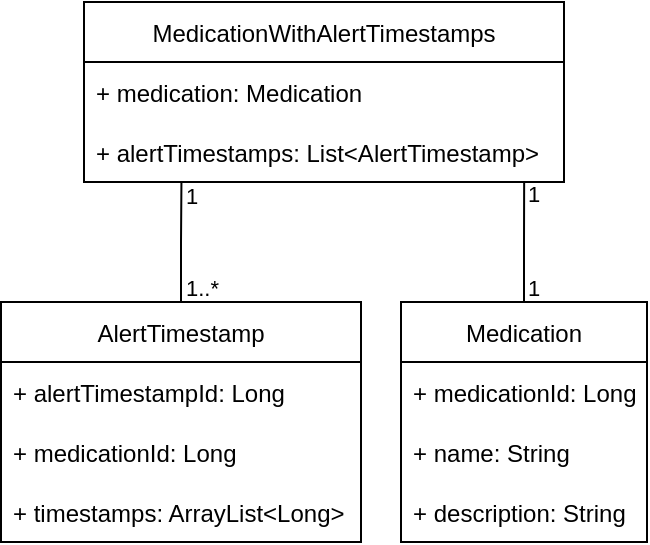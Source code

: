 <mxfile version="15.8.7" type="device"><diagram name="Page-1" id="c4acf3e9-155e-7222-9cf6-157b1a14988f"><mxGraphModel dx="525" dy="431" grid="1" gridSize="10" guides="1" tooltips="1" connect="1" arrows="1" fold="1" page="1" pageScale="1" pageWidth="850" pageHeight="1100" background="none" math="0" shadow="0"><root><mxCell id="0"/><mxCell id="1" parent="0"/><mxCell id="c9x5qZjStXhsZgRhfVbt-17" value="MedicationWithAlertTimestamps" style="swimlane;fontStyle=0;childLayout=stackLayout;horizontal=1;startSize=30;horizontalStack=0;resizeParent=1;resizeParentMax=0;resizeLast=0;collapsible=1;marginBottom=0;" parent="1" vertex="1"><mxGeometry x="310" y="130" width="240" height="90" as="geometry"/></mxCell><mxCell id="c9x5qZjStXhsZgRhfVbt-28" value="+ medication: Medication" style="text;strokeColor=none;fillColor=none;align=left;verticalAlign=middle;spacingLeft=4;spacingRight=4;overflow=hidden;points=[[0,0.5],[1,0.5]];portConstraint=eastwest;rotatable=0;" parent="c9x5qZjStXhsZgRhfVbt-17" vertex="1"><mxGeometry y="30" width="240" height="30" as="geometry"/></mxCell><mxCell id="c9x5qZjStXhsZgRhfVbt-29" value="+ alertTimestamps: List&lt;AlertTimestamp&gt;" style="text;strokeColor=none;fillColor=none;align=left;verticalAlign=middle;spacingLeft=4;spacingRight=4;overflow=hidden;points=[[0,0.5],[1,0.5]];portConstraint=eastwest;rotatable=0;" parent="c9x5qZjStXhsZgRhfVbt-17" vertex="1"><mxGeometry y="60" width="240" height="30" as="geometry"/></mxCell><mxCell id="DGQ5-IYwEQHrRiorgA0z-1" value="" style="group" vertex="1" connectable="0" parent="1"><mxGeometry x="268.5" y="280" width="323" height="120" as="geometry"/></mxCell><mxCell id="c9x5qZjStXhsZgRhfVbt-9" value="Medication" style="swimlane;fontStyle=0;childLayout=stackLayout;horizontal=1;startSize=30;horizontalStack=0;resizeParent=1;resizeParentMax=0;resizeLast=0;collapsible=1;marginBottom=0;" parent="DGQ5-IYwEQHrRiorgA0z-1" vertex="1"><mxGeometry x="200" width="123" height="120" as="geometry"/></mxCell><mxCell id="c9x5qZjStXhsZgRhfVbt-10" value="+ medicationId: Long" style="text;strokeColor=none;fillColor=none;align=left;verticalAlign=middle;spacingLeft=4;spacingRight=4;overflow=hidden;points=[[0,0.5],[1,0.5]];portConstraint=eastwest;rotatable=0;" parent="c9x5qZjStXhsZgRhfVbt-9" vertex="1"><mxGeometry y="30" width="123" height="30" as="geometry"/></mxCell><mxCell id="c9x5qZjStXhsZgRhfVbt-11" value="+ name: String" style="text;strokeColor=none;fillColor=none;align=left;verticalAlign=middle;spacingLeft=4;spacingRight=4;overflow=hidden;points=[[0,0.5],[1,0.5]];portConstraint=eastwest;rotatable=0;" parent="c9x5qZjStXhsZgRhfVbt-9" vertex="1"><mxGeometry y="60" width="123" height="30" as="geometry"/></mxCell><mxCell id="c9x5qZjStXhsZgRhfVbt-12" value="+ description: String" style="text;strokeColor=none;fillColor=none;align=left;verticalAlign=middle;spacingLeft=4;spacingRight=4;overflow=hidden;points=[[0,0.5],[1,0.5]];portConstraint=eastwest;rotatable=0;" parent="c9x5qZjStXhsZgRhfVbt-9" vertex="1"><mxGeometry y="90" width="123" height="30" as="geometry"/></mxCell><mxCell id="c9x5qZjStXhsZgRhfVbt-13" value="AlertTimestamp" style="swimlane;fontStyle=0;childLayout=stackLayout;horizontal=1;startSize=30;horizontalStack=0;resizeParent=1;resizeParentMax=0;resizeLast=0;collapsible=1;marginBottom=0;" parent="DGQ5-IYwEQHrRiorgA0z-1" vertex="1"><mxGeometry width="180" height="120" as="geometry"/></mxCell><mxCell id="c9x5qZjStXhsZgRhfVbt-14" value="+ alertTimestampId: Long" style="text;strokeColor=none;fillColor=none;align=left;verticalAlign=middle;spacingLeft=4;spacingRight=4;overflow=hidden;points=[[0,0.5],[1,0.5]];portConstraint=eastwest;rotatable=0;" parent="c9x5qZjStXhsZgRhfVbt-13" vertex="1"><mxGeometry y="30" width="180" height="30" as="geometry"/></mxCell><mxCell id="c9x5qZjStXhsZgRhfVbt-15" value="+ medicationId: Long" style="text;strokeColor=none;fillColor=none;align=left;verticalAlign=middle;spacingLeft=4;spacingRight=4;overflow=hidden;points=[[0,0.5],[1,0.5]];portConstraint=eastwest;rotatable=0;" parent="c9x5qZjStXhsZgRhfVbt-13" vertex="1"><mxGeometry y="60" width="180" height="30" as="geometry"/></mxCell><mxCell id="c9x5qZjStXhsZgRhfVbt-16" value="+ timestamps: ArrayList&lt;Long&gt;" style="text;strokeColor=none;fillColor=none;align=left;verticalAlign=middle;spacingLeft=4;spacingRight=4;overflow=hidden;points=[[0,0.5],[1,0.5]];portConstraint=eastwest;rotatable=0;" parent="c9x5qZjStXhsZgRhfVbt-13" vertex="1"><mxGeometry y="90" width="180" height="30" as="geometry"/></mxCell><mxCell id="DGQ5-IYwEQHrRiorgA0z-3" style="edgeStyle=orthogonalEdgeStyle;rounded=0;orthogonalLoop=1;jettySize=auto;html=1;exitX=0.5;exitY=0;exitDx=0;exitDy=0;entryX=0.203;entryY=1;entryDx=0;entryDy=0;entryPerimeter=0;endArrow=none;endFill=0;" edge="1" parent="1" source="c9x5qZjStXhsZgRhfVbt-13" target="c9x5qZjStXhsZgRhfVbt-29"><mxGeometry relative="1" as="geometry"/></mxCell><mxCell id="DGQ5-IYwEQHrRiorgA0z-5" value="1" style="edgeLabel;html=1;align=left;verticalAlign=middle;resizable=0;points=[];labelPosition=right;verticalLabelPosition=middle;labelBackgroundColor=none;" vertex="1" connectable="0" parent="DGQ5-IYwEQHrRiorgA0z-3"><mxGeometry x="0.778" relative="1" as="geometry"><mxPoint as="offset"/></mxGeometry></mxCell><mxCell id="DGQ5-IYwEQHrRiorgA0z-7" value="1..*" style="edgeLabel;html=1;align=left;verticalAlign=middle;resizable=0;points=[];labelPosition=right;verticalLabelPosition=middle;labelBackgroundColor=none;" vertex="1" connectable="0" parent="DGQ5-IYwEQHrRiorgA0z-3"><mxGeometry x="-0.801" y="1" relative="1" as="geometry"><mxPoint x="1" y="-1" as="offset"/></mxGeometry></mxCell><mxCell id="DGQ5-IYwEQHrRiorgA0z-4" style="edgeStyle=orthogonalEdgeStyle;rounded=0;orthogonalLoop=1;jettySize=auto;html=1;exitX=0.5;exitY=0;exitDx=0;exitDy=0;entryX=0.917;entryY=1;entryDx=0;entryDy=0;entryPerimeter=0;endArrow=none;endFill=0;" edge="1" parent="1" source="c9x5qZjStXhsZgRhfVbt-9" target="c9x5qZjStXhsZgRhfVbt-29"><mxGeometry relative="1" as="geometry"/></mxCell><mxCell id="DGQ5-IYwEQHrRiorgA0z-6" value="1" style="edgeLabel;html=1;align=left;verticalAlign=middle;resizable=0;points=[];labelPosition=right;verticalLabelPosition=middle;labelBackgroundColor=none;" vertex="1" connectable="0" parent="DGQ5-IYwEQHrRiorgA0z-4"><mxGeometry x="0.723" relative="1" as="geometry"><mxPoint y="-2" as="offset"/></mxGeometry></mxCell><mxCell id="DGQ5-IYwEQHrRiorgA0z-8" value="1" style="edgeLabel;html=1;align=left;verticalAlign=middle;resizable=0;points=[];labelPosition=right;verticalLabelPosition=middle;labelBackgroundColor=none;" vertex="1" connectable="0" parent="DGQ5-IYwEQHrRiorgA0z-4"><mxGeometry x="-0.789" y="-1" relative="1" as="geometry"><mxPoint x="-1" y="-1" as="offset"/></mxGeometry></mxCell></root></mxGraphModel></diagram></mxfile>